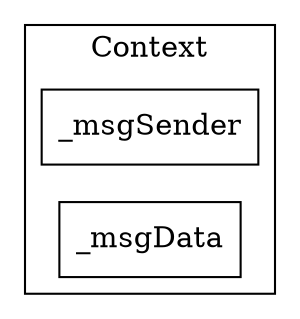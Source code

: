 strict digraph {
rankdir="LR"
node [shape=box]
subgraph cluster_21_Context {
label = "Context"
"21__msgSender" [label="_msgSender"]
"21__msgData" [label="_msgData"]
}subgraph cluster_solidity {
label = "[Solidity]"
}
}